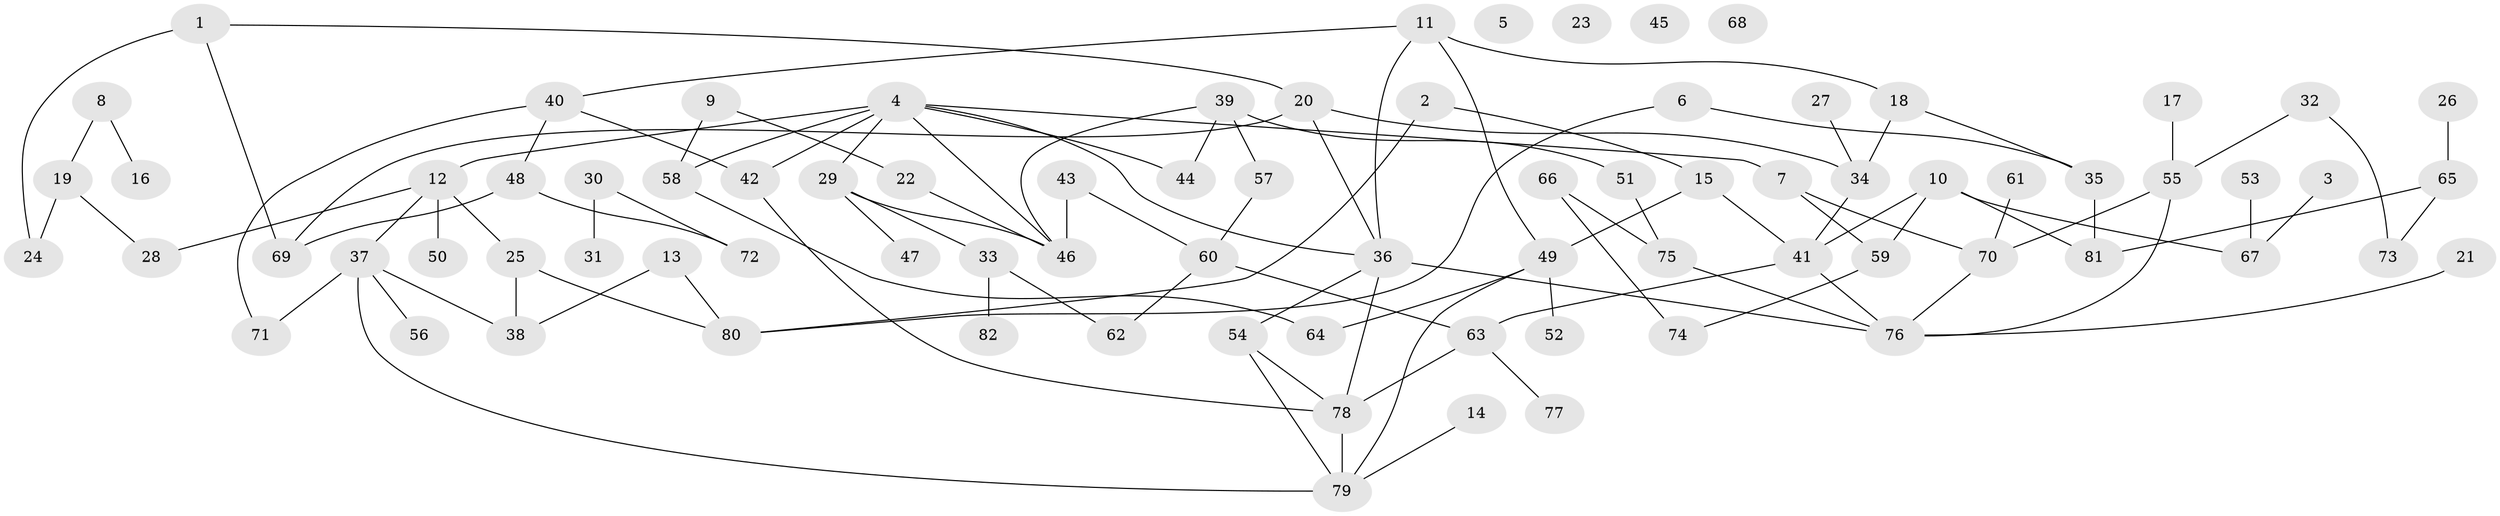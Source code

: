 // coarse degree distribution, {2: 0.23076923076923078, 3: 0.21153846153846154, 1: 0.17307692307692307, 9: 0.019230769230769232, 0: 0.07692307692307693, 4: 0.1346153846153846, 5: 0.057692307692307696, 6: 0.057692307692307696, 7: 0.038461538461538464}
// Generated by graph-tools (version 1.1) at 2025/41/03/06/25 10:41:21]
// undirected, 82 vertices, 109 edges
graph export_dot {
graph [start="1"]
  node [color=gray90,style=filled];
  1;
  2;
  3;
  4;
  5;
  6;
  7;
  8;
  9;
  10;
  11;
  12;
  13;
  14;
  15;
  16;
  17;
  18;
  19;
  20;
  21;
  22;
  23;
  24;
  25;
  26;
  27;
  28;
  29;
  30;
  31;
  32;
  33;
  34;
  35;
  36;
  37;
  38;
  39;
  40;
  41;
  42;
  43;
  44;
  45;
  46;
  47;
  48;
  49;
  50;
  51;
  52;
  53;
  54;
  55;
  56;
  57;
  58;
  59;
  60;
  61;
  62;
  63;
  64;
  65;
  66;
  67;
  68;
  69;
  70;
  71;
  72;
  73;
  74;
  75;
  76;
  77;
  78;
  79;
  80;
  81;
  82;
  1 -- 20;
  1 -- 24;
  1 -- 69;
  2 -- 15;
  2 -- 80;
  3 -- 67;
  4 -- 7;
  4 -- 12;
  4 -- 29;
  4 -- 36;
  4 -- 42;
  4 -- 44;
  4 -- 46;
  4 -- 58;
  6 -- 35;
  6 -- 80;
  7 -- 59;
  7 -- 70;
  8 -- 16;
  8 -- 19;
  9 -- 22;
  9 -- 58;
  10 -- 41;
  10 -- 59;
  10 -- 67;
  10 -- 81;
  11 -- 18;
  11 -- 36;
  11 -- 40;
  11 -- 49;
  12 -- 25;
  12 -- 28;
  12 -- 37;
  12 -- 50;
  13 -- 38;
  13 -- 80;
  14 -- 79;
  15 -- 41;
  15 -- 49;
  17 -- 55;
  18 -- 34;
  18 -- 35;
  19 -- 24;
  19 -- 28;
  20 -- 34;
  20 -- 36;
  20 -- 69;
  21 -- 76;
  22 -- 46;
  25 -- 38;
  25 -- 80;
  26 -- 65;
  27 -- 34;
  29 -- 33;
  29 -- 46;
  29 -- 47;
  30 -- 31;
  30 -- 72;
  32 -- 55;
  32 -- 73;
  33 -- 62;
  33 -- 82;
  34 -- 41;
  35 -- 81;
  36 -- 54;
  36 -- 76;
  36 -- 78;
  37 -- 38;
  37 -- 56;
  37 -- 71;
  37 -- 79;
  39 -- 44;
  39 -- 46;
  39 -- 51;
  39 -- 57;
  40 -- 42;
  40 -- 48;
  40 -- 71;
  41 -- 63;
  41 -- 76;
  42 -- 78;
  43 -- 46;
  43 -- 60;
  48 -- 69;
  48 -- 72;
  49 -- 52;
  49 -- 64;
  49 -- 79;
  51 -- 75;
  53 -- 67;
  54 -- 78;
  54 -- 79;
  55 -- 70;
  55 -- 76;
  57 -- 60;
  58 -- 64;
  59 -- 74;
  60 -- 62;
  60 -- 63;
  61 -- 70;
  63 -- 77;
  63 -- 78;
  65 -- 73;
  65 -- 81;
  66 -- 74;
  66 -- 75;
  70 -- 76;
  75 -- 76;
  78 -- 79;
}
